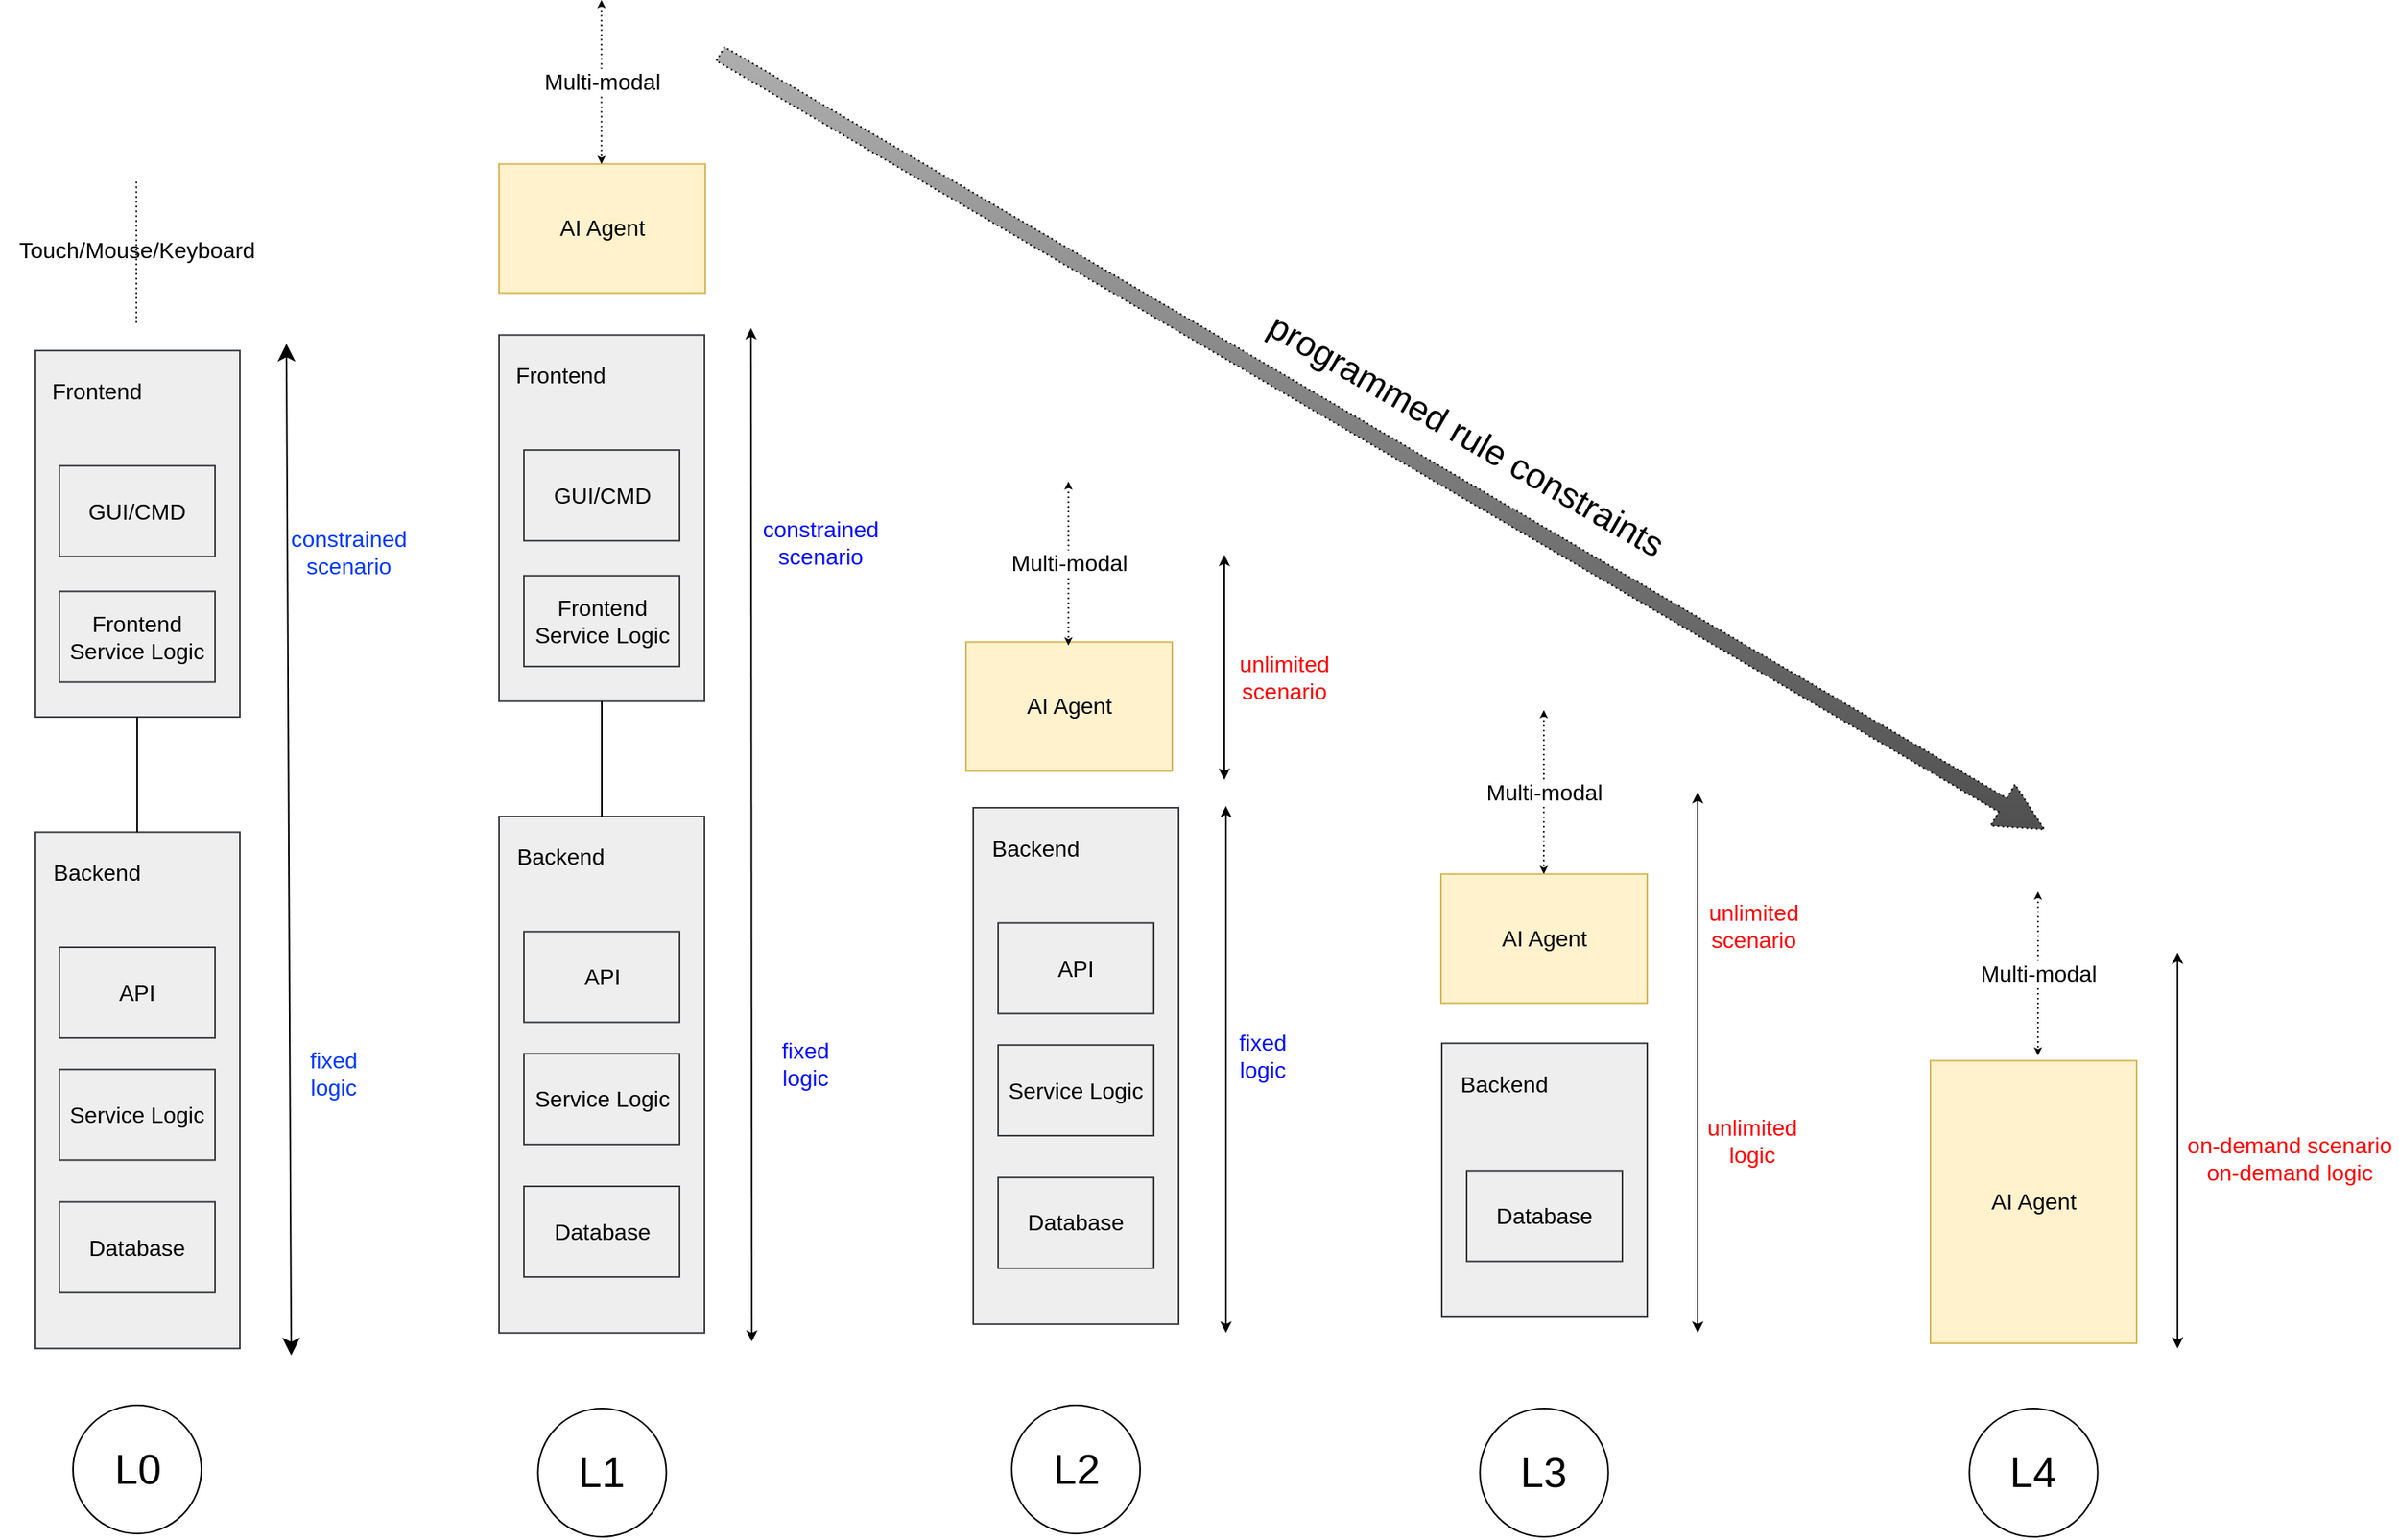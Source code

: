 <mxfile version="26.0.11">
  <diagram name="Page-1" id="1b-nEtbaxW6yASZRiI5V">
    <mxGraphModel dx="2098" dy="387" grid="0" gridSize="10" guides="1" tooltips="1" connect="1" arrows="1" fold="1" page="0" pageScale="1" pageWidth="850" pageHeight="1100" math="0" shadow="0">
      <root>
        <mxCell id="0" />
        <mxCell id="1" parent="0" />
        <mxCell id="qkNy3xO-vECijHl3Qob6-1" value="" style="rounded=0;whiteSpace=wrap;html=1;strokeWidth=1;perimeterSpacing=0;fillColor=#eeeeee;strokeColor=#36393d;fontSize=14;" parent="1" vertex="1">
          <mxGeometry x="-1121.5" y="250.591" width="128" height="228.378" as="geometry" />
        </mxCell>
        <mxCell id="qkNy3xO-vECijHl3Qob6-2" value="" style="endArrow=none;html=1;rounded=0;fontSize=14;startSize=8;endSize=8;curved=1;dashed=1;dashPattern=1 2;" parent="1" edge="1">
          <mxGeometry width="50" height="50" relative="1" as="geometry">
            <mxPoint x="-1058.03" y="233.19" as="sourcePoint" />
            <mxPoint x="-1058.03" y="144.014" as="targetPoint" />
          </mxGeometry>
        </mxCell>
        <mxCell id="qkNy3xO-vECijHl3Qob6-3" value="GUI/CMD" style="rounded=0;whiteSpace=wrap;html=1;strokeWidth=1;perimeterSpacing=0;fillColor=#eeeeee;strokeColor=#36393d;fontSize=14;" parent="1" vertex="1">
          <mxGeometry x="-1106" y="322.367" width="97" height="56.551" as="geometry" />
        </mxCell>
        <mxCell id="qkNy3xO-vECijHl3Qob6-4" value="Frontend&lt;div&gt;Service Logic&lt;/div&gt;" style="rounded=0;whiteSpace=wrap;html=1;strokeWidth=1;perimeterSpacing=0;fillColor=#eeeeee;strokeColor=#36393d;fontSize=14;" parent="1" vertex="1">
          <mxGeometry x="-1106" y="400.668" width="97" height="56.551" as="geometry" />
        </mxCell>
        <mxCell id="qkNy3xO-vECijHl3Qob6-5" value="Frontend" style="text;strokeColor=none;fillColor=none;html=1;align=center;verticalAlign=middle;whiteSpace=wrap;rounded=0;fontSize=14;" parent="1" vertex="1">
          <mxGeometry x="-1121.5" y="250.591" width="77" height="50.026" as="geometry" />
        </mxCell>
        <mxCell id="qkNy3xO-vECijHl3Qob6-6" value="" style="rounded=0;whiteSpace=wrap;html=1;strokeWidth=1;perimeterSpacing=0;fillColor=#eeeeee;strokeColor=#36393d;fontSize=14;" parent="1" vertex="1">
          <mxGeometry x="-1121.5" y="550.745" width="128" height="321.905" as="geometry" />
        </mxCell>
        <mxCell id="qkNy3xO-vECijHl3Qob6-7" value="API" style="rounded=0;whiteSpace=wrap;html=1;strokeWidth=1;perimeterSpacing=0;fillColor=#eeeeee;strokeColor=#36393d;fontSize=14;" parent="1" vertex="1">
          <mxGeometry x="-1106" y="622.521" width="97" height="56.551" as="geometry" />
        </mxCell>
        <mxCell id="qkNy3xO-vECijHl3Qob6-8" value="&lt;div&gt;Service Logic&lt;/div&gt;" style="rounded=0;whiteSpace=wrap;html=1;strokeWidth=1;perimeterSpacing=0;fillColor=#eeeeee;strokeColor=#36393d;fontSize=14;" parent="1" vertex="1">
          <mxGeometry x="-1106" y="698.647" width="97" height="56.551" as="geometry" />
        </mxCell>
        <mxCell id="qkNy3xO-vECijHl3Qob6-9" value="Backend" style="text;strokeColor=none;fillColor=none;html=1;align=center;verticalAlign=middle;whiteSpace=wrap;rounded=0;fontSize=14;" parent="1" vertex="1">
          <mxGeometry x="-1121.5" y="550.745" width="77" height="50.026" as="geometry" />
        </mxCell>
        <mxCell id="qkNy3xO-vECijHl3Qob6-10" value="&lt;div&gt;Database&lt;/div&gt;" style="rounded=0;whiteSpace=wrap;html=1;strokeWidth=1;perimeterSpacing=0;fillColor=#eeeeee;strokeColor=#36393d;fontSize=14;" parent="1" vertex="1">
          <mxGeometry x="-1106" y="781.299" width="97" height="56.551" as="geometry" />
        </mxCell>
        <mxCell id="qkNy3xO-vECijHl3Qob6-11" value="" style="endArrow=none;html=1;rounded=0;fontSize=14;startSize=8;endSize=8;curved=1;entryX=0.5;entryY=1;entryDx=0;entryDy=0;" parent="1" source="qkNy3xO-vECijHl3Qob6-6" target="qkNy3xO-vECijHl3Qob6-1" edge="1">
          <mxGeometry width="50" height="50" relative="1" as="geometry">
            <mxPoint x="-915.5" y="650.797" as="sourcePoint" />
            <mxPoint x="-865.5" y="542.045" as="targetPoint" />
          </mxGeometry>
        </mxCell>
        <mxCell id="qkNy3xO-vECijHl3Qob6-12" value="" style="endArrow=classic;startArrow=classic;html=1;rounded=0;fontSize=14;startSize=8;endSize=8;curved=1;" parent="1" edge="1">
          <mxGeometry width="50" height="50" relative="1" as="geometry">
            <mxPoint x="-961.5" y="877" as="sourcePoint" />
            <mxPoint x="-964.5" y="246.241" as="targetPoint" />
          </mxGeometry>
        </mxCell>
        <mxCell id="qkNy3xO-vECijHl3Qob6-13" value="&lt;font&gt;Touch/Mouse/Keyboard&lt;/font&gt;" style="text;strokeColor=none;fillColor=none;html=1;align=center;verticalAlign=middle;whiteSpace=wrap;rounded=0;fontSize=14;" parent="1" vertex="1">
          <mxGeometry x="-1143" y="154.889" width="171" height="65.251" as="geometry" />
        </mxCell>
        <mxCell id="qkNy3xO-vECijHl3Qob6-14" value="&lt;span&gt;constrained&lt;/span&gt;&lt;div&gt;&lt;span&gt;scenario&lt;/span&gt;&lt;/div&gt;" style="text;strokeColor=none;fillColor=none;html=1;align=center;verticalAlign=middle;whiteSpace=wrap;rounded=0;fontSize=14;fontColor=light-dark(#0037ff, #ededed);" parent="1" vertex="1">
          <mxGeometry x="-961" y="343.03" width="71" height="65.251" as="geometry" />
        </mxCell>
        <mxCell id="qkNy3xO-vECijHl3Qob6-15" value="&lt;span&gt;fixed&lt;/span&gt;&lt;br&gt;&lt;div&gt;&lt;div&gt;&lt;font&gt;logic&lt;/font&gt;&lt;/div&gt;&lt;/div&gt;" style="text;strokeColor=none;fillColor=none;html=1;align=center;verticalAlign=middle;whiteSpace=wrap;rounded=0;fontSize=14;fontColor=light-dark(#0037ff, #ededed);" parent="1" vertex="1">
          <mxGeometry x="-954" y="668.197" width="38" height="65.251" as="geometry" />
        </mxCell>
        <mxCell id="qkNy3xO-vECijHl3Qob6-16" value="" style="rounded=0;whiteSpace=wrap;html=1;strokeWidth=1;perimeterSpacing=0;fillColor=#eeeeee;strokeColor=#36393d;fontSize=14;" parent="1" vertex="1">
          <mxGeometry x="-832" y="240.803" width="128" height="228.378" as="geometry" />
        </mxCell>
        <mxCell id="qkNy3xO-vECijHl3Qob6-17" value="GUI/CMD" style="rounded=0;whiteSpace=wrap;html=1;strokeWidth=1;perimeterSpacing=0;fillColor=#eeeeee;strokeColor=#36393d;fontSize=14;" parent="1" vertex="1">
          <mxGeometry x="-816.5" y="312.579" width="97" height="56.551" as="geometry" />
        </mxCell>
        <mxCell id="qkNy3xO-vECijHl3Qob6-18" value="Frontend&lt;div&gt;Service Logic&lt;/div&gt;" style="rounded=0;whiteSpace=wrap;html=1;strokeWidth=1;perimeterSpacing=0;fillColor=#eeeeee;strokeColor=#36393d;fontSize=14;" parent="1" vertex="1">
          <mxGeometry x="-816.5" y="390.88" width="97" height="56.551" as="geometry" />
        </mxCell>
        <mxCell id="qkNy3xO-vECijHl3Qob6-19" value="Frontend" style="text;strokeColor=none;fillColor=none;html=1;align=center;verticalAlign=middle;whiteSpace=wrap;rounded=0;fontSize=14;" parent="1" vertex="1">
          <mxGeometry x="-832" y="240.803" width="77" height="50.026" as="geometry" />
        </mxCell>
        <mxCell id="qkNy3xO-vECijHl3Qob6-20" value="" style="rounded=0;whiteSpace=wrap;html=1;strokeWidth=1;perimeterSpacing=0;fillColor=#eeeeee;strokeColor=#36393d;fontSize=14;" parent="1" vertex="1">
          <mxGeometry x="-832" y="540.958" width="128" height="321.905" as="geometry" />
        </mxCell>
        <mxCell id="qkNy3xO-vECijHl3Qob6-21" value="API" style="rounded=0;whiteSpace=wrap;html=1;strokeWidth=1;perimeterSpacing=0;fillColor=#eeeeee;strokeColor=#36393d;fontSize=14;" parent="1" vertex="1">
          <mxGeometry x="-816.5" y="612.734" width="97" height="56.551" as="geometry" />
        </mxCell>
        <mxCell id="qkNy3xO-vECijHl3Qob6-22" value="&lt;div&gt;Service Logic&lt;/div&gt;" style="rounded=0;whiteSpace=wrap;html=1;strokeWidth=1;perimeterSpacing=0;fillColor=#eeeeee;strokeColor=#36393d;fontSize=14;" parent="1" vertex="1">
          <mxGeometry x="-816.5" y="688.86" width="97" height="56.551" as="geometry" />
        </mxCell>
        <mxCell id="qkNy3xO-vECijHl3Qob6-23" value="Backend" style="text;strokeColor=none;fillColor=none;html=1;align=center;verticalAlign=middle;whiteSpace=wrap;rounded=0;fontSize=14;" parent="1" vertex="1">
          <mxGeometry x="-832" y="540.958" width="77" height="50.026" as="geometry" />
        </mxCell>
        <mxCell id="qkNy3xO-vECijHl3Qob6-24" value="&lt;div&gt;Database&lt;/div&gt;" style="rounded=0;whiteSpace=wrap;html=1;strokeWidth=1;perimeterSpacing=0;fillColor=#eeeeee;strokeColor=#36393d;fontSize=14;" parent="1" vertex="1">
          <mxGeometry x="-816.5" y="771.511" width="97" height="56.551" as="geometry" />
        </mxCell>
        <mxCell id="qkNy3xO-vECijHl3Qob6-25" value="" style="endArrow=none;html=1;rounded=0;fontSize=14;startSize=8;endSize=8;curved=1;entryX=0.5;entryY=1;entryDx=0;entryDy=0;" parent="1" source="qkNy3xO-vECijHl3Qob6-20" target="qkNy3xO-vECijHl3Qob6-16" edge="1">
          <mxGeometry width="50" height="50" relative="1" as="geometry">
            <mxPoint x="-626" y="641.009" as="sourcePoint" />
            <mxPoint x="-576" y="532.257" as="targetPoint" />
          </mxGeometry>
        </mxCell>
        <mxCell id="qkNy3xO-vECijHl3Qob6-26" value="" style="endArrow=classic;startArrow=classic;html=1;rounded=0;fontSize=14;startSize=4;endSize=4;curved=1;" parent="1" edge="1">
          <mxGeometry width="50" height="50" relative="1" as="geometry">
            <mxPoint x="-674.5" y="868.3" as="sourcePoint" />
            <mxPoint x="-675" y="236.453" as="targetPoint" />
          </mxGeometry>
        </mxCell>
        <mxCell id="qkNy3xO-vECijHl3Qob6-27" value="&lt;span&gt;constrained&lt;/span&gt;&lt;div&gt;&lt;span&gt;scenario&lt;/span&gt;&lt;/div&gt;" style="text;strokeColor=none;fillColor=none;html=1;align=center;verticalAlign=middle;whiteSpace=wrap;rounded=0;fontSize=14;fontColor=#040DFF;" parent="1" vertex="1">
          <mxGeometry x="-667.5" y="337.592" width="71" height="65.251" as="geometry" />
        </mxCell>
        <mxCell id="qkNy3xO-vECijHl3Qob6-28" value="&lt;span&gt;fixed&lt;/span&gt;&lt;br&gt;&lt;div&gt;&lt;div&gt;&lt;font&gt;l&lt;/font&gt;&lt;span style=&quot;background-color: transparent; color: light-dark(rgb(4, 13, 255), rgb(191, 199, 255));&quot;&gt;ogic&lt;/span&gt;&lt;/div&gt;&lt;/div&gt;" style="text;strokeColor=none;fillColor=none;html=1;align=center;verticalAlign=middle;whiteSpace=wrap;rounded=0;fontSize=14;fontColor=#040DFF;" parent="1" vertex="1">
          <mxGeometry x="-660.5" y="662.759" width="38" height="65.251" as="geometry" />
        </mxCell>
        <mxCell id="qkNy3xO-vECijHl3Qob6-29" value="AI Agent" style="rounded=0;whiteSpace=wrap;html=1;fillColor=#fff2cc;strokeColor=#d6b656;fontSize=14;" parent="1" vertex="1">
          <mxGeometry x="-832" y="134.227" width="128.5" height="80.476" as="geometry" />
        </mxCell>
        <mxCell id="qkNy3xO-vECijHl3Qob6-30" value="" style="rounded=0;whiteSpace=wrap;html=1;strokeWidth=1;perimeterSpacing=0;fillColor=#eeeeee;strokeColor=#36393d;fontSize=14;" parent="1" vertex="1">
          <mxGeometry x="-536.5" y="535.52" width="128" height="321.905" as="geometry" />
        </mxCell>
        <mxCell id="qkNy3xO-vECijHl3Qob6-31" value="API" style="rounded=0;whiteSpace=wrap;html=1;strokeWidth=1;perimeterSpacing=0;fillColor=#eeeeee;strokeColor=#36393d;fontSize=14;" parent="1" vertex="1">
          <mxGeometry x="-521" y="607.296" width="97" height="56.551" as="geometry" />
        </mxCell>
        <mxCell id="qkNy3xO-vECijHl3Qob6-32" value="&lt;div&gt;Service Logic&lt;/div&gt;" style="rounded=0;whiteSpace=wrap;html=1;strokeWidth=1;perimeterSpacing=0;fillColor=#eeeeee;strokeColor=#36393d;fontSize=14;" parent="1" vertex="1">
          <mxGeometry x="-521" y="683.422" width="97" height="56.551" as="geometry" />
        </mxCell>
        <mxCell id="qkNy3xO-vECijHl3Qob6-33" value="Backend" style="text;strokeColor=none;fillColor=none;html=1;align=center;verticalAlign=middle;whiteSpace=wrap;rounded=0;fontSize=14;" parent="1" vertex="1">
          <mxGeometry x="-536.5" y="535.52" width="77" height="50.026" as="geometry" />
        </mxCell>
        <mxCell id="qkNy3xO-vECijHl3Qob6-34" value="&lt;div&gt;Database&lt;/div&gt;" style="rounded=0;whiteSpace=wrap;html=1;strokeWidth=1;perimeterSpacing=0;fillColor=#eeeeee;strokeColor=#36393d;fontSize=14;" parent="1" vertex="1">
          <mxGeometry x="-521" y="766.073" width="97" height="56.551" as="geometry" />
        </mxCell>
        <mxCell id="qkNy3xO-vECijHl3Qob6-35" value="" style="endArrow=classic;startArrow=classic;html=1;rounded=0;fontSize=14;startSize=4;endSize=4;curved=1;" parent="1" edge="1">
          <mxGeometry width="50" height="50" relative="1" as="geometry">
            <mxPoint x="-379" y="862.862" as="sourcePoint" />
            <mxPoint x="-379" y="534.432" as="targetPoint" />
          </mxGeometry>
        </mxCell>
        <mxCell id="qkNy3xO-vECijHl3Qob6-36" value="&lt;span&gt;unlimited&lt;/span&gt;&lt;div&gt;&lt;span&gt;scenario&lt;/span&gt;&lt;/div&gt;" style="text;strokeColor=none;fillColor=none;html=1;align=center;verticalAlign=middle;whiteSpace=wrap;rounded=0;fontSize=14;fontColor=#FF0000;" parent="1" vertex="1">
          <mxGeometry x="-378" y="421.001" width="71" height="66.338" as="geometry" />
        </mxCell>
        <mxCell id="qkNy3xO-vECijHl3Qob6-37" value="&lt;span&gt;fixed&lt;/span&gt;&lt;br&gt;&lt;div&gt;&lt;div&gt;&lt;font&gt;logic&lt;/font&gt;&lt;/div&gt;&lt;/div&gt;" style="text;strokeColor=none;fillColor=none;html=1;align=center;verticalAlign=middle;whiteSpace=wrap;rounded=0;fontSize=14;fontColor=#040DFF;" parent="1" vertex="1">
          <mxGeometry x="-375" y="657.322" width="38" height="65.251" as="geometry" />
        </mxCell>
        <mxCell id="qkNy3xO-vECijHl3Qob6-38" value="AI Agent" style="rounded=0;whiteSpace=wrap;html=1;fillColor=#fff2cc;strokeColor=#d6b656;fontSize=14;" parent="1" vertex="1">
          <mxGeometry x="-541" y="432.206" width="128.5" height="80.476" as="geometry" />
        </mxCell>
        <mxCell id="qkNy3xO-vECijHl3Qob6-39" value="" style="rounded=0;whiteSpace=wrap;html=1;strokeWidth=1;perimeterSpacing=0;fillColor=#eeeeee;strokeColor=#36393d;fontSize=14;" parent="1" vertex="1">
          <mxGeometry x="-244.5" y="682.335" width="128" height="170.74" as="geometry" />
        </mxCell>
        <mxCell id="qkNy3xO-vECijHl3Qob6-40" value="Backend" style="text;strokeColor=none;fillColor=none;html=1;align=center;verticalAlign=middle;whiteSpace=wrap;rounded=0;fontSize=14;" parent="1" vertex="1">
          <mxGeometry x="-244.5" y="683.422" width="77" height="50.026" as="geometry" />
        </mxCell>
        <mxCell id="qkNy3xO-vECijHl3Qob6-41" value="&lt;div&gt;Database&lt;/div&gt;" style="rounded=0;whiteSpace=wrap;html=1;strokeWidth=1;perimeterSpacing=0;fillColor=#eeeeee;strokeColor=#36393d;fontSize=14;" parent="1" vertex="1">
          <mxGeometry x="-229" y="761.723" width="97" height="56.551" as="geometry" />
        </mxCell>
        <mxCell id="qkNy3xO-vECijHl3Qob6-42" value="&lt;div&gt;&lt;span&gt;unlimited&lt;/span&gt;&lt;div&gt;&lt;span&gt;scenario&lt;/span&gt;&lt;/div&gt;&lt;/div&gt;" style="text;strokeColor=none;fillColor=none;html=1;align=center;verticalAlign=middle;whiteSpace=wrap;rounded=0;fontSize=14;fontColor=light-dark(#FF0000,#EDEDED);" parent="1" vertex="1">
          <mxGeometry x="-83" y="561.623" width="65.5" height="95.701" as="geometry" />
        </mxCell>
        <mxCell id="qkNy3xO-vECijHl3Qob6-43" value="AI Agent" style="rounded=0;whiteSpace=wrap;html=1;fillColor=#fff2cc;strokeColor=#d6b656;fontSize=14;" parent="1" vertex="1">
          <mxGeometry x="-245" y="576.846" width="128.5" height="80.476" as="geometry" />
        </mxCell>
        <mxCell id="qkNy3xO-vECijHl3Qob6-44" value="&lt;div&gt;&lt;span style=&quot;background-color: transparent;&quot;&gt;unlimited&lt;/span&gt;&lt;/div&gt;&lt;div&gt;&lt;div&gt;&lt;font&gt;logic&lt;/font&gt;&lt;/div&gt;&lt;/div&gt;" style="text;strokeColor=none;fillColor=none;html=1;align=center;verticalAlign=middle;whiteSpace=wrap;rounded=0;fontSize=14;fontColor=light-dark(#FF0000,#EDEDED);" parent="1" vertex="1">
          <mxGeometry x="-85" y="693.21" width="67.5" height="98.964" as="geometry" />
        </mxCell>
        <mxCell id="qkNy3xO-vECijHl3Qob6-45" value="" style="endArrow=classic;startArrow=classic;html=1;rounded=0;fontSize=14;startSize=4;endSize=4;curved=1;" parent="1" edge="1">
          <mxGeometry width="50" height="50" relative="1" as="geometry">
            <mxPoint x="-85" y="862.862" as="sourcePoint" />
            <mxPoint x="-85" y="525.732" as="targetPoint" />
          </mxGeometry>
        </mxCell>
        <mxCell id="qkNy3xO-vECijHl3Qob6-46" value="AI Agent" style="rounded=0;whiteSpace=wrap;html=1;fillColor=#fff2cc;strokeColor=#d6b656;fontSize=14;" parent="1" vertex="1">
          <mxGeometry x="60" y="693.21" width="128.5" height="176.178" as="geometry" />
        </mxCell>
        <mxCell id="qkNy3xO-vECijHl3Qob6-47" value="&lt;div&gt;&lt;span&gt;on-&lt;/span&gt;&lt;span style=&quot;background-color: transparent; color: light-dark(rgb(255, 0, 0), rgb(255, 144, 144));&quot;&gt;demand scenario&lt;/span&gt;&lt;/div&gt;&lt;div&gt;&lt;span style=&quot;background-color: transparent; color: light-dark(rgb(255, 0, 0), rgb(255, 144, 144));&quot;&gt;on-demand logic&lt;/span&gt;&lt;/div&gt;" style="text;strokeColor=none;fillColor=none;html=1;align=center;verticalAlign=middle;whiteSpace=wrap;rounded=0;fontSize=14;fontColor=#FF0000;" parent="1" vertex="1">
          <mxGeometry x="217" y="704.08" width="134" height="98.96" as="geometry" />
        </mxCell>
        <mxCell id="qkNy3xO-vECijHl3Qob6-48" value="" style="endArrow=classic;startArrow=classic;html=1;rounded=0;fontSize=14;startSize=4;endSize=4;curved=1;" parent="1" edge="1">
          <mxGeometry width="50" height="50" relative="1" as="geometry">
            <mxPoint x="214" y="872.65" as="sourcePoint" />
            <mxPoint x="214" y="625.784" as="targetPoint" />
          </mxGeometry>
        </mxCell>
        <mxCell id="qkNy3xO-vECijHl3Qob6-49" value="" style="endArrow=classic;html=1;rounded=0;fontSize=14;startSize=2;endSize=2;curved=1;startArrow=classic;startFill=1;dashed=1;dashPattern=1 2;" parent="1" edge="1">
          <mxGeometry relative="1" as="geometry">
            <mxPoint x="127" y="587.721" as="sourcePoint" />
            <mxPoint x="127" y="689.947" as="targetPoint" />
          </mxGeometry>
        </mxCell>
        <mxCell id="qkNy3xO-vECijHl3Qob6-50" value="Multi-modal" style="edgeLabel;resizable=0;html=1;;align=center;verticalAlign=middle;fontSize=14;" parent="qkNy3xO-vECijHl3Qob6-49" connectable="0" vertex="1">
          <mxGeometry relative="1" as="geometry" />
        </mxCell>
        <mxCell id="qkNy3xO-vECijHl3Qob6-51" value="" style="endArrow=classic;html=1;rounded=0;fontSize=14;startSize=2;endSize=2;curved=1;startArrow=classic;startFill=1;dashed=1;dashPattern=1 2;" parent="1" edge="1">
          <mxGeometry relative="1" as="geometry">
            <mxPoint x="-180.93" y="474.619" as="sourcePoint" />
            <mxPoint x="-180.93" y="576.846" as="targetPoint" />
          </mxGeometry>
        </mxCell>
        <mxCell id="qkNy3xO-vECijHl3Qob6-52" value="Multi-modal" style="edgeLabel;resizable=0;html=1;;align=center;verticalAlign=middle;fontSize=14;" parent="qkNy3xO-vECijHl3Qob6-51" connectable="0" vertex="1">
          <mxGeometry relative="1" as="geometry" />
        </mxCell>
        <mxCell id="qkNy3xO-vECijHl3Qob6-53" value="" style="endArrow=classic;html=1;rounded=0;fontSize=14;startSize=2;endSize=2;curved=1;startArrow=classic;startFill=1;dashed=1;dashPattern=1 2;" parent="1" edge="1">
          <mxGeometry relative="1" as="geometry">
            <mxPoint x="-768.18" y="32" as="sourcePoint" />
            <mxPoint x="-768.18" y="134.227" as="targetPoint" />
          </mxGeometry>
        </mxCell>
        <mxCell id="qkNy3xO-vECijHl3Qob6-54" value="Multi-modal" style="edgeLabel;resizable=0;html=1;;align=center;verticalAlign=middle;fontSize=14;" parent="qkNy3xO-vECijHl3Qob6-53" connectable="0" vertex="1">
          <mxGeometry relative="1" as="geometry" />
        </mxCell>
        <mxCell id="qkNy3xO-vECijHl3Qob6-55" value="" style="endArrow=classic;html=1;rounded=0;fontSize=14;startSize=2;endSize=2;curved=1;startArrow=classic;startFill=1;dashed=1;dashPattern=1 2;" parent="1" edge="1">
          <mxGeometry relative="1" as="geometry">
            <mxPoint x="-477.18" y="332.154" as="sourcePoint" />
            <mxPoint x="-477.18" y="434.381" as="targetPoint" />
          </mxGeometry>
        </mxCell>
        <mxCell id="qkNy3xO-vECijHl3Qob6-56" value="Multi-modal" style="edgeLabel;resizable=0;html=1;;align=center;verticalAlign=middle;fontSize=14;" parent="qkNy3xO-vECijHl3Qob6-55" connectable="0" vertex="1">
          <mxGeometry relative="1" as="geometry" />
        </mxCell>
        <mxCell id="qkNy3xO-vECijHl3Qob6-57" value="" style="endArrow=classic;startArrow=classic;html=1;rounded=0;fontSize=14;startSize=4;endSize=4;curved=1;" parent="1" edge="1">
          <mxGeometry width="50" height="50" relative="1" as="geometry">
            <mxPoint x="-380" y="518.12" as="sourcePoint" />
            <mxPoint x="-380" y="377.83" as="targetPoint" />
          </mxGeometry>
        </mxCell>
        <mxCell id="qkNy3xO-vECijHl3Qob6-58" value="" style="endArrow=classic;html=1;rounded=1;fontSize=12;curved=1;shape=arrow;shadow=0;flowAnimation=0;endFillColor=#000000;dashed=1;dashPattern=1 2;fillColor=#AEAEAE;fillStyle=solid;gradientColor=#505050;gradientDirection=south;startFillColor=#FFFFFF;strokeOpacity=100;" parent="1" edge="1">
          <mxGeometry width="50" height="50" relative="1" as="geometry">
            <mxPoint x="-694" y="65.6" as="sourcePoint" />
            <mxPoint x="131" y="549" as="targetPoint" />
          </mxGeometry>
        </mxCell>
        <mxCell id="qkNy3xO-vECijHl3Qob6-59" value="&lt;font style=&quot;font-size: 22px;&quot;&gt;programmed rule constraints&lt;/font&gt;" style="text;strokeColor=none;fillColor=none;html=1;align=center;verticalAlign=middle;whiteSpace=wrap;rounded=0;fontSize=16;rotation=30;" parent="1" vertex="1">
          <mxGeometry x="-439" y="289" width="419" height="30" as="geometry" />
        </mxCell>
        <mxCell id="qkNy3xO-vECijHl3Qob6-60" value="L0" style="ellipse;whiteSpace=wrap;html=1;fontSize=26;" parent="1" vertex="1">
          <mxGeometry x="-1097.5" y="908" width="80" height="80" as="geometry" />
        </mxCell>
        <mxCell id="qkNy3xO-vECijHl3Qob6-61" value="L1" style="ellipse;whiteSpace=wrap;html=1;fontSize=26;" parent="1" vertex="1">
          <mxGeometry x="-807.75" y="910" width="80" height="80" as="geometry" />
        </mxCell>
        <mxCell id="qkNy3xO-vECijHl3Qob6-62" value="L2" style="ellipse;whiteSpace=wrap;html=1;fontSize=26;" parent="1" vertex="1">
          <mxGeometry x="-512.5" y="908" width="80" height="80" as="geometry" />
        </mxCell>
        <mxCell id="qkNy3xO-vECijHl3Qob6-63" value="L3" style="ellipse;whiteSpace=wrap;html=1;fontSize=26;" parent="1" vertex="1">
          <mxGeometry x="-220.75" y="910" width="80" height="80" as="geometry" />
        </mxCell>
        <mxCell id="qkNy3xO-vECijHl3Qob6-64" value="L4" style="ellipse;whiteSpace=wrap;html=1;fontSize=26;" parent="1" vertex="1">
          <mxGeometry x="84.25" y="910" width="80" height="80" as="geometry" />
        </mxCell>
      </root>
    </mxGraphModel>
  </diagram>
</mxfile>
